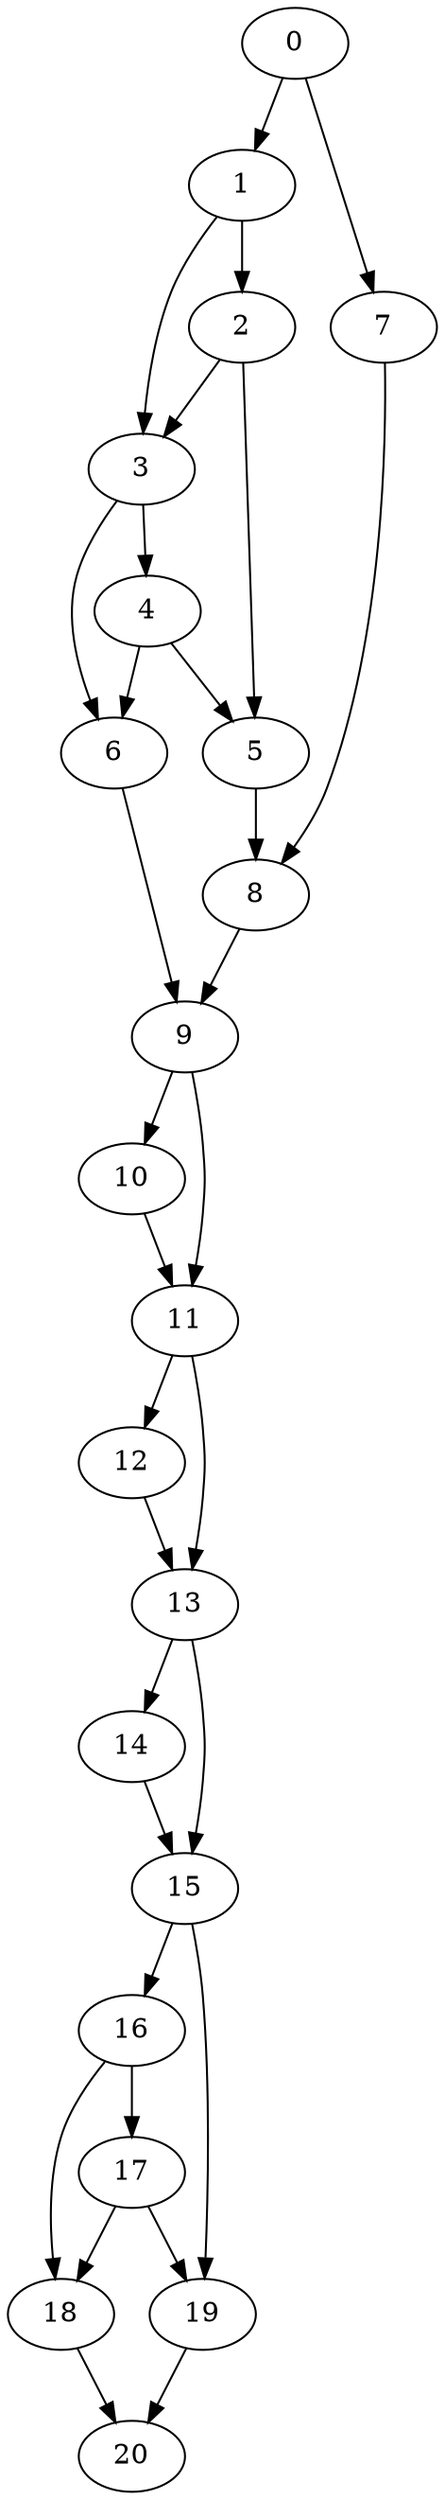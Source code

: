 digraph {
	0
	1
	2
	3
	4
	5
	6
	7
	8
	9
	10
	11
	12
	13
	14
	15
	16
	17
	18
	19
	20
	11 -> 12
	11 -> 13
	12 -> 13
	16 -> 17
	18 -> 20
	19 -> 20
	1 -> 3
	2 -> 3
	3 -> 4
	0 -> 7
	9 -> 11
	10 -> 11
	0 -> 1
	13 -> 14
	1 -> 2
	2 -> 5
	4 -> 5
	6 -> 9
	8 -> 9
	13 -> 15
	14 -> 15
	15 -> 16
	16 -> 18
	17 -> 18
	15 -> 19
	17 -> 19
	3 -> 6
	4 -> 6
	5 -> 8
	7 -> 8
	9 -> 10
}
